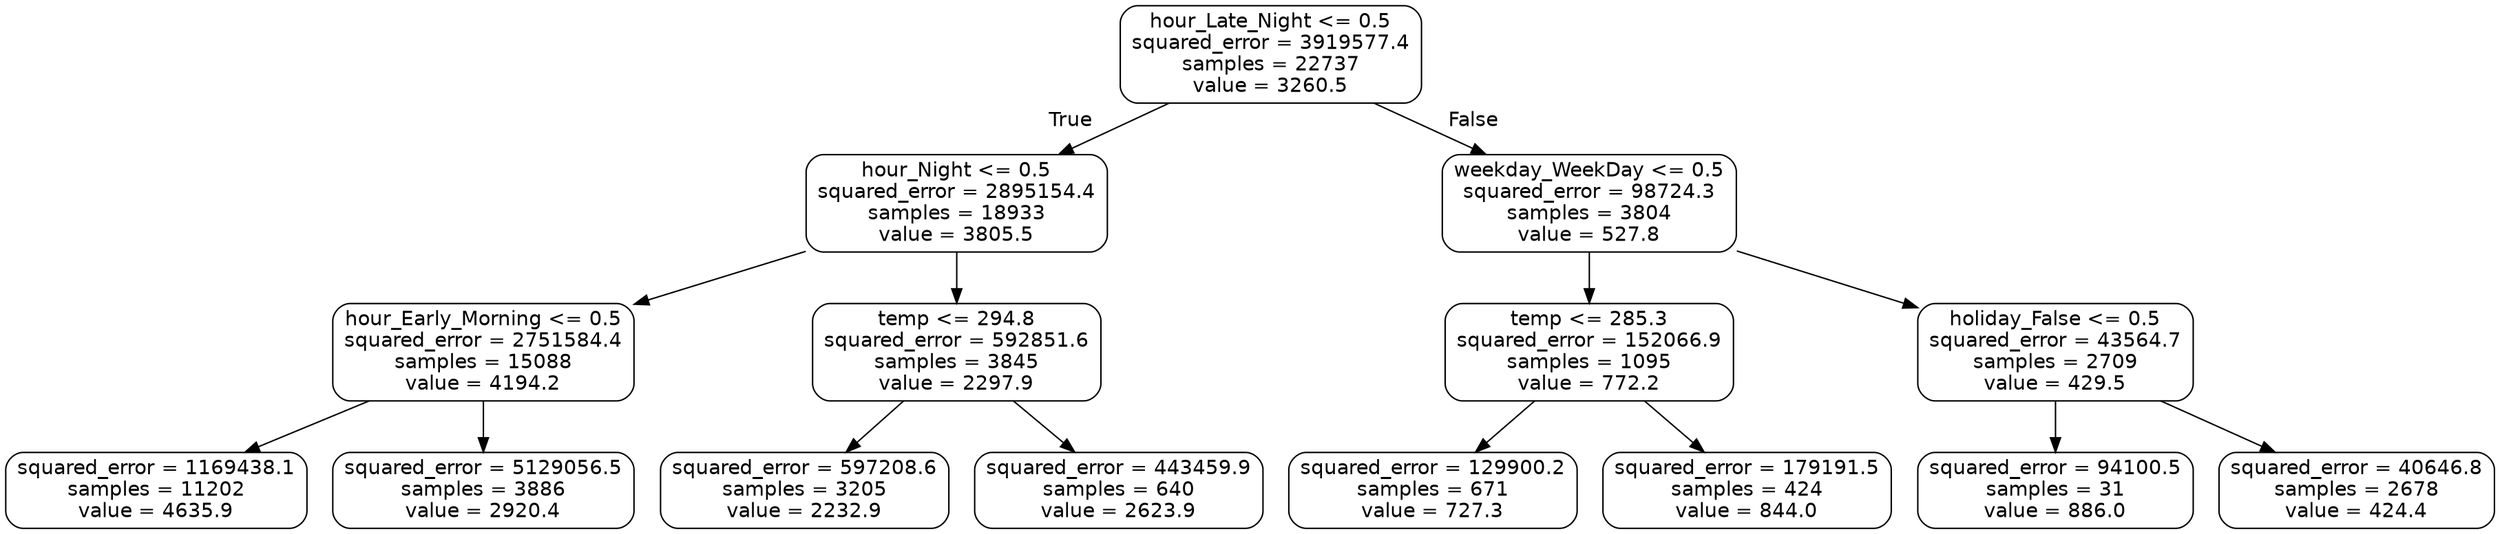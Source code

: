 digraph Tree {
node [shape=box, style="rounded", color="black", fontname="helvetica"] ;
edge [fontname="helvetica"] ;
0 [label="hour_Late_Night <= 0.5\nsquared_error = 3919577.4\nsamples = 22737\nvalue = 3260.5"] ;
1 [label="hour_Night <= 0.5\nsquared_error = 2895154.4\nsamples = 18933\nvalue = 3805.5"] ;
0 -> 1 [labeldistance=2.5, labelangle=45, headlabel="True"] ;
2 [label="hour_Early_Morning <= 0.5\nsquared_error = 2751584.4\nsamples = 15088\nvalue = 4194.2"] ;
1 -> 2 ;
3 [label="squared_error = 1169438.1\nsamples = 11202\nvalue = 4635.9"] ;
2 -> 3 ;
4 [label="squared_error = 5129056.5\nsamples = 3886\nvalue = 2920.4"] ;
2 -> 4 ;
5 [label="temp <= 294.8\nsquared_error = 592851.6\nsamples = 3845\nvalue = 2297.9"] ;
1 -> 5 ;
6 [label="squared_error = 597208.6\nsamples = 3205\nvalue = 2232.9"] ;
5 -> 6 ;
7 [label="squared_error = 443459.9\nsamples = 640\nvalue = 2623.9"] ;
5 -> 7 ;
8 [label="weekday_WeekDay <= 0.5\nsquared_error = 98724.3\nsamples = 3804\nvalue = 527.8"] ;
0 -> 8 [labeldistance=2.5, labelangle=-45, headlabel="False"] ;
9 [label="temp <= 285.3\nsquared_error = 152066.9\nsamples = 1095\nvalue = 772.2"] ;
8 -> 9 ;
10 [label="squared_error = 129900.2\nsamples = 671\nvalue = 727.3"] ;
9 -> 10 ;
11 [label="squared_error = 179191.5\nsamples = 424\nvalue = 844.0"] ;
9 -> 11 ;
12 [label="holiday_False <= 0.5\nsquared_error = 43564.7\nsamples = 2709\nvalue = 429.5"] ;
8 -> 12 ;
13 [label="squared_error = 94100.5\nsamples = 31\nvalue = 886.0"] ;
12 -> 13 ;
14 [label="squared_error = 40646.8\nsamples = 2678\nvalue = 424.4"] ;
12 -> 14 ;
}